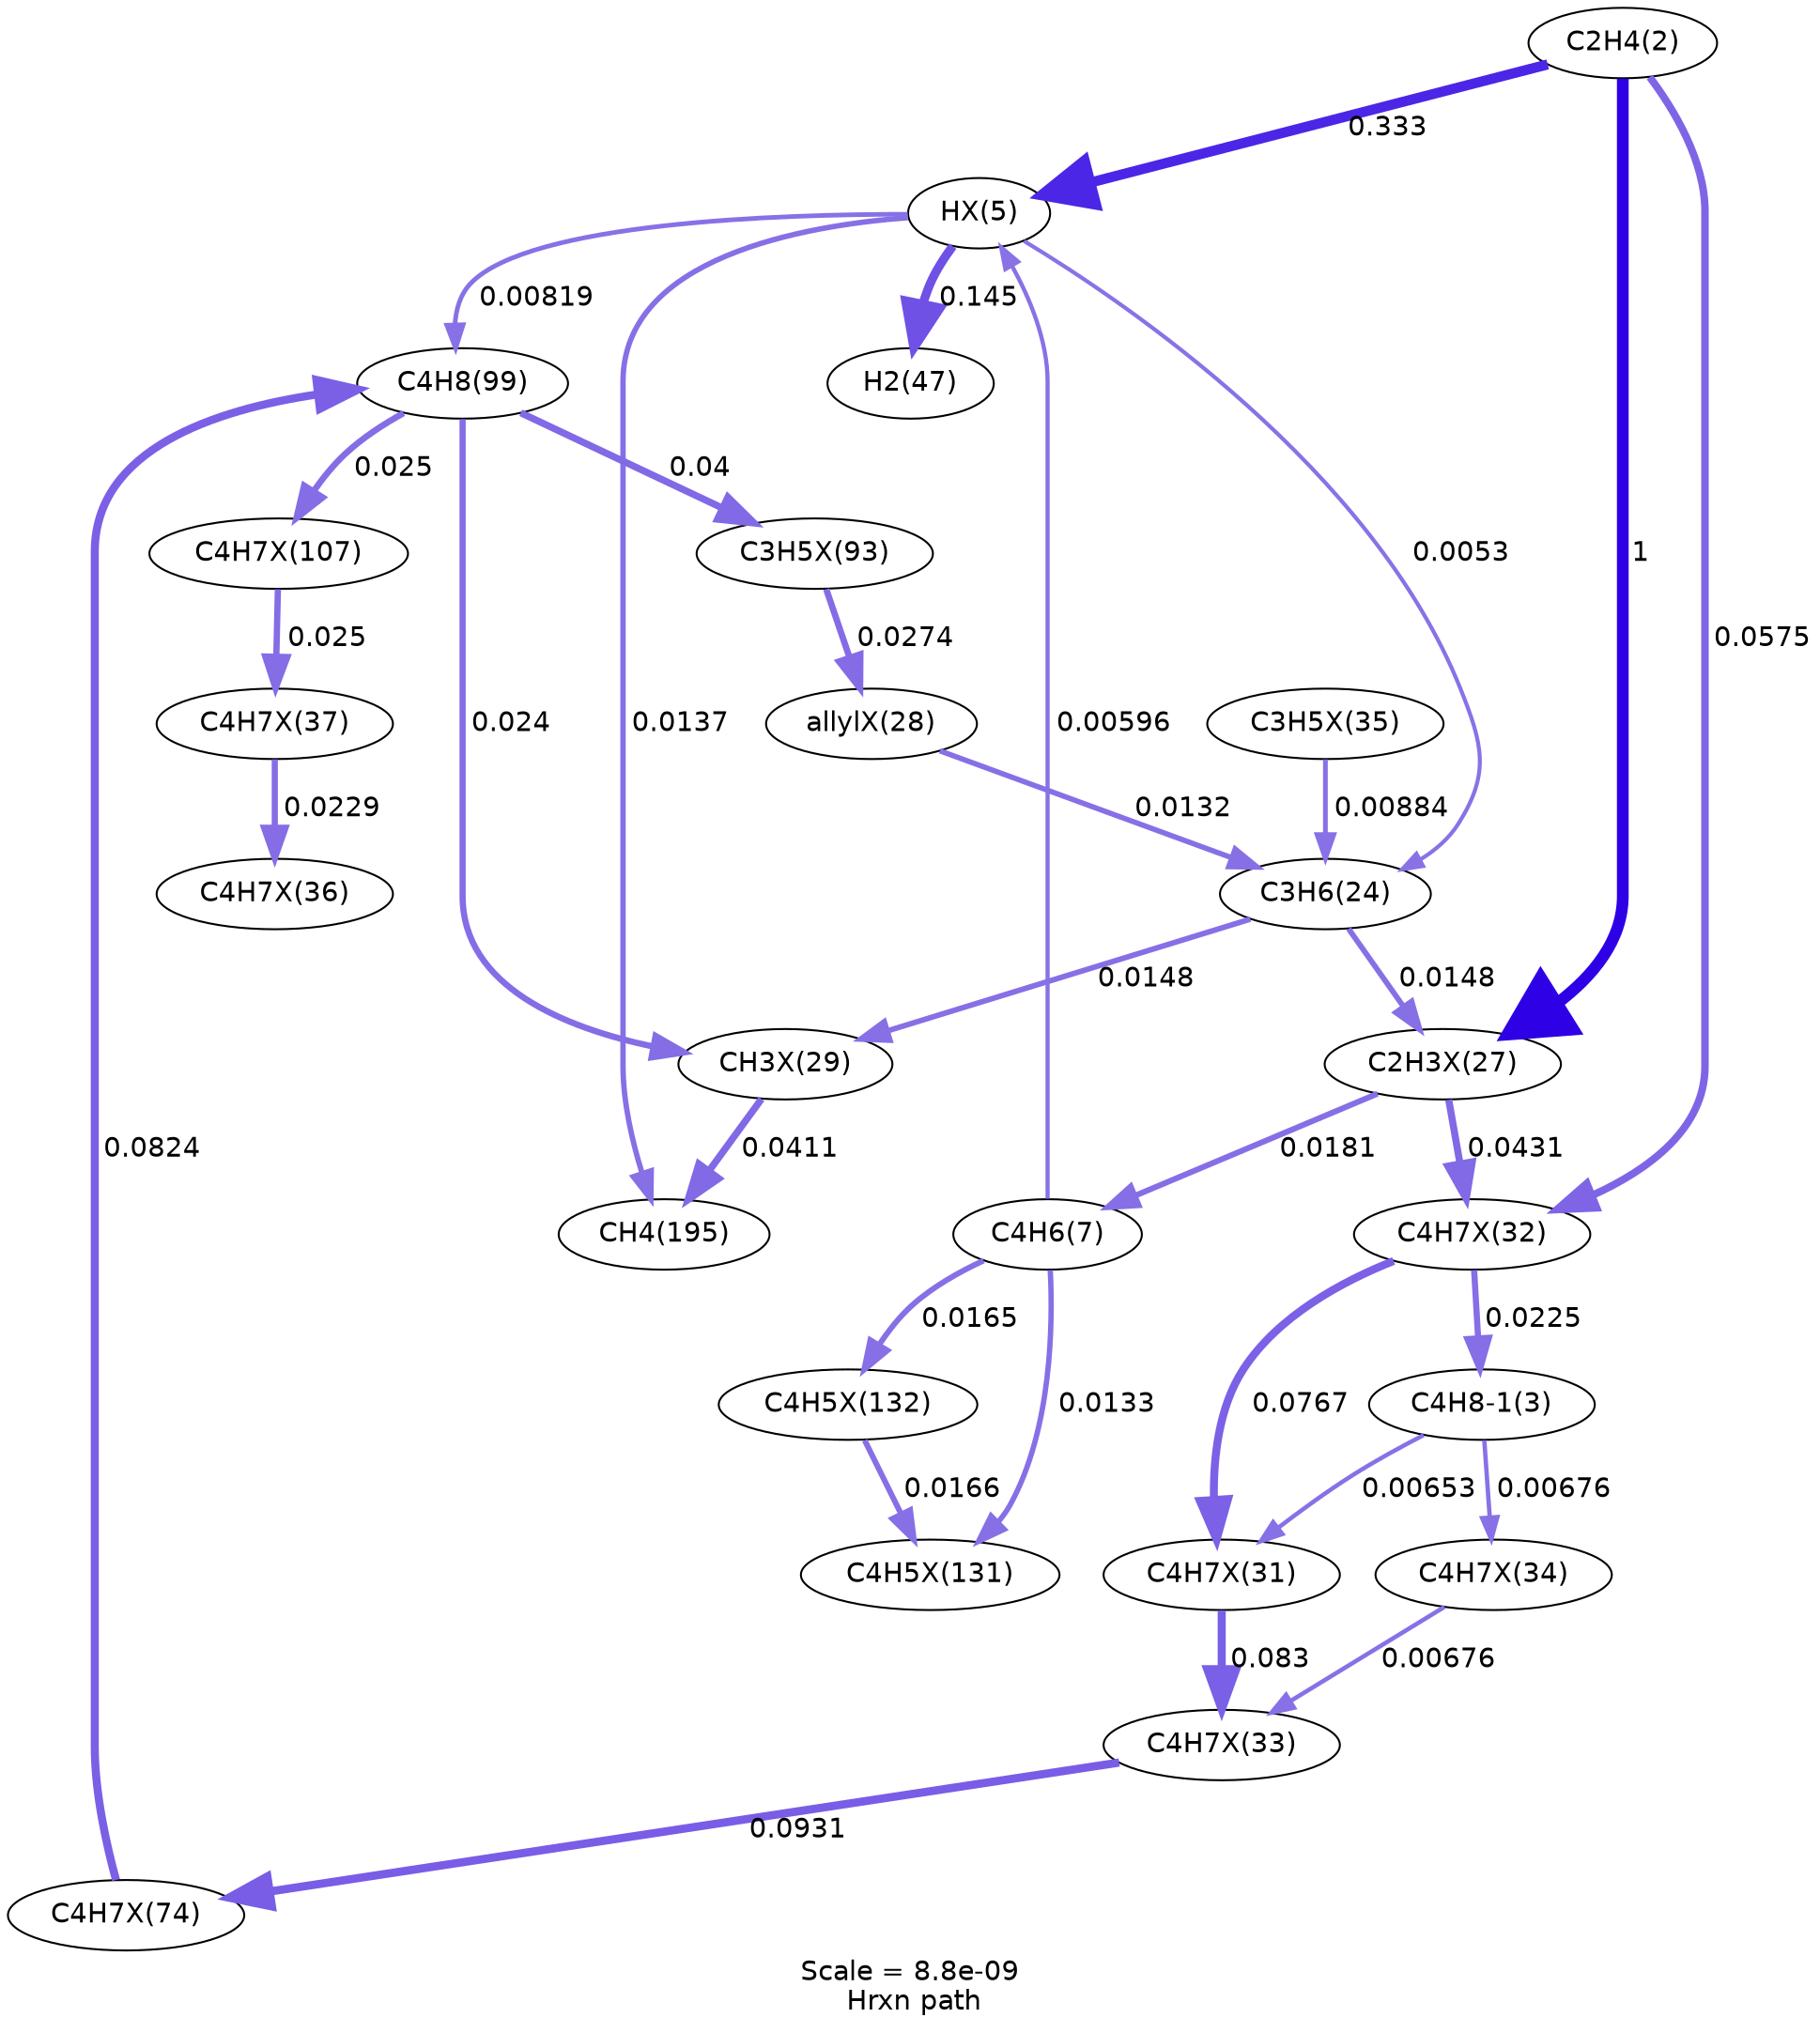 digraph reaction_paths {
center=1;
s5 -> s19[fontname="Helvetica", style="setlinewidth(5.17)", arrowsize=2.59, color="0.7, 0.833, 0.9"
, label=" 0.333"];
s5 -> s20[fontname="Helvetica", style="setlinewidth(6)", arrowsize=3, color="0.7, 1.5, 0.9"
, label=" 1"];
s5 -> s24[fontname="Helvetica", style="setlinewidth(3.84)", arrowsize=1.92, color="0.7, 0.558, 0.9"
, label=" 0.0575"];
s19 -> s10[fontname="Helvetica", style="setlinewidth(4.54)", arrowsize=2.27, color="0.7, 0.645, 0.9"
, label=" 0.145"];
s19 -> s12[fontname="Helvetica", style="setlinewidth(2.37)", arrowsize=1.19, color="0.7, 0.508, 0.9"
, label=" 0.00819"];
s8 -> s19[fontname="Helvetica", style="setlinewidth(2.13)", arrowsize=1.07, color="0.7, 0.506, 0.9"
, label=" 0.00596"];
s19 -> s16[fontname="Helvetica", style="setlinewidth(2.76)", arrowsize=1.38, color="0.7, 0.514, 0.9"
, label=" 0.0137"];
s19 -> s9[fontname="Helvetica", style="setlinewidth(2.04)", arrowsize=1.02, color="0.7, 0.505, 0.9"
, label=" 0.0053"];
s20 -> s24[fontname="Helvetica", style="setlinewidth(3.63)", arrowsize=1.81, color="0.7, 0.543, 0.9"
, label=" 0.0431"];
s20 -> s8[fontname="Helvetica", style="setlinewidth(2.97)", arrowsize=1.49, color="0.7, 0.518, 0.9"
, label=" 0.0181"];
s9 -> s20[fontname="Helvetica", style="setlinewidth(2.82)", arrowsize=1.41, color="0.7, 0.515, 0.9"
, label=" 0.0148"];
s24 -> s6[fontname="Helvetica", style="setlinewidth(3.14)", arrowsize=1.57, color="0.7, 0.522, 0.9"
, label=" 0.0225"];
s6 -> s23[fontname="Helvetica", style="setlinewidth(2.2)", arrowsize=1.1, color="0.7, 0.507, 0.9"
, label=" 0.00653"];
s6 -> s26[fontname="Helvetica", style="setlinewidth(2.23)", arrowsize=1.11, color="0.7, 0.507, 0.9"
, label=" 0.00676"];
s24 -> s23[fontname="Helvetica", style="setlinewidth(4.06)", arrowsize=2.03, color="0.7, 0.577, 0.9"
, label=" 0.0767"];
s23 -> s25[fontname="Helvetica", style="setlinewidth(4.12)", arrowsize=2.06, color="0.7, 0.583, 0.9"
, label=" 0.083"];
s26 -> s25[fontname="Helvetica", style="setlinewidth(2.23)", arrowsize=1.11, color="0.7, 0.507, 0.9"
, label=" 0.00676"];
s25 -> s30[fontname="Helvetica", style="setlinewidth(4.21)", arrowsize=2.1, color="0.7, 0.593, 0.9"
, label=" 0.0931"];
s30 -> s12[fontname="Helvetica", style="setlinewidth(4.12)", arrowsize=2.06, color="0.7, 0.582, 0.9"
, label=" 0.0824"];
s12 -> s32[fontname="Helvetica", style="setlinewidth(3.22)", arrowsize=1.61, color="0.7, 0.525, 0.9"
, label=" 0.025"];
s12 -> s22[fontname="Helvetica", style="setlinewidth(3.18)", arrowsize=1.59, color="0.7, 0.524, 0.9"
, label=" 0.024"];
s12 -> s31[fontname="Helvetica", style="setlinewidth(3.57)", arrowsize=1.78, color="0.7, 0.54, 0.9"
, label=" 0.04"];
s8 -> s34[fontname="Helvetica", style="setlinewidth(2.9)", arrowsize=1.45, color="0.7, 0.517, 0.9"
, label=" 0.0165"];
s8 -> s33[fontname="Helvetica", style="setlinewidth(2.74)", arrowsize=1.37, color="0.7, 0.513, 0.9"
, label=" 0.0133"];
s34 -> s33[fontname="Helvetica", style="setlinewidth(2.9)", arrowsize=1.45, color="0.7, 0.517, 0.9"
, label=" 0.0166"];
s32 -> s29[fontname="Helvetica", style="setlinewidth(3.22)", arrowsize=1.61, color="0.7, 0.525, 0.9"
, label=" 0.025"];
s29 -> s28[fontname="Helvetica", style="setlinewidth(3.15)", arrowsize=1.57, color="0.7, 0.523, 0.9"
, label=" 0.0229"];
s22 -> s16[fontname="Helvetica", style="setlinewidth(3.59)", arrowsize=1.8, color="0.7, 0.541, 0.9"
, label=" 0.0411"];
s9 -> s22[fontname="Helvetica", style="setlinewidth(2.82)", arrowsize=1.41, color="0.7, 0.515, 0.9"
, label=" 0.0148"];
s31 -> s21[fontname="Helvetica", style="setlinewidth(3.28)", arrowsize=1.64, color="0.7, 0.527, 0.9"
, label=" 0.0274"];
s21 -> s9[fontname="Helvetica", style="setlinewidth(2.73)", arrowsize=1.37, color="0.7, 0.513, 0.9"
, label=" 0.0132"];
s27 -> s9[fontname="Helvetica", style="setlinewidth(2.43)", arrowsize=1.22, color="0.7, 0.509, 0.9"
, label=" 0.00884"];
s5 [ fontname="Helvetica", label="C2H4(2)"];
s6 [ fontname="Helvetica", label="C4H8-1(3)"];
s8 [ fontname="Helvetica", label="C4H6(7)"];
s9 [ fontname="Helvetica", label="C3H6(24)"];
s10 [ fontname="Helvetica", label="H2(47)"];
s12 [ fontname="Helvetica", label="C4H8(99)"];
s16 [ fontname="Helvetica", label="CH4(195)"];
s19 [ fontname="Helvetica", label="HX(5)"];
s20 [ fontname="Helvetica", label="C2H3X(27)"];
s21 [ fontname="Helvetica", label="allylX(28)"];
s22 [ fontname="Helvetica", label="CH3X(29)"];
s23 [ fontname="Helvetica", label="C4H7X(31)"];
s24 [ fontname="Helvetica", label="C4H7X(32)"];
s25 [ fontname="Helvetica", label="C4H7X(33)"];
s26 [ fontname="Helvetica", label="C4H7X(34)"];
s27 [ fontname="Helvetica", label="C3H5X(35)"];
s28 [ fontname="Helvetica", label="C4H7X(36)"];
s29 [ fontname="Helvetica", label="C4H7X(37)"];
s30 [ fontname="Helvetica", label="C4H7X(74)"];
s31 [ fontname="Helvetica", label="C3H5X(93)"];
s32 [ fontname="Helvetica", label="C4H7X(107)"];
s33 [ fontname="Helvetica", label="C4H5X(131)"];
s34 [ fontname="Helvetica", label="C4H5X(132)"];
 label = "Scale = 8.8e-09\l Hrxn path";
 fontname = "Helvetica";
}
